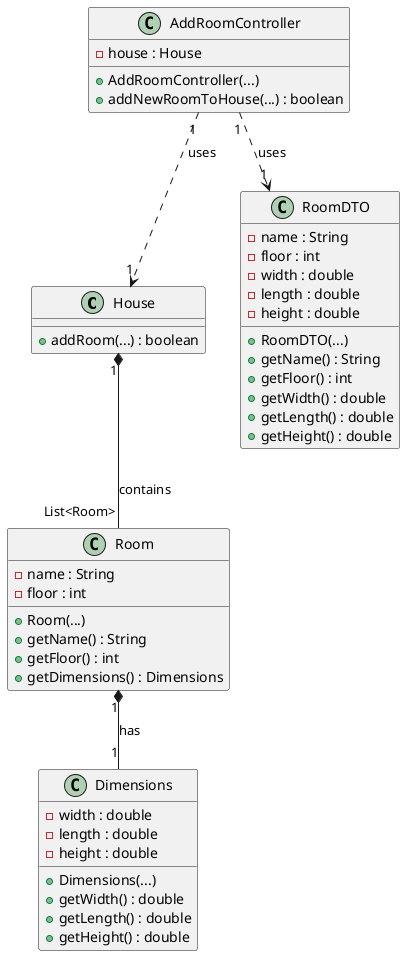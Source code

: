 @startuml

class House {
  + addRoom(...) : boolean
}

class Room {
  - name : String
  - floor : int
  + Room(...)
  + getName() : String
  + getFloor() : int
  + getDimensions() : Dimensions
}

class Dimensions {
  - width : double
  - length : double
  - height : double

  + Dimensions(...)
  + getWidth() : double
  + getLength() : double
  + getHeight() : double
}

class RoomDTO {
  - name : String
  - floor : int
  - width : double
  - length : double
  - height : double

  + RoomDTO(...)
  + getName() : String
  + getFloor() : int
  + getWidth() : double
  + getLength() : double
  + getHeight() : double
}

class AddRoomController {
  - house : House
  + AddRoomController(...)
  + addNewRoomToHouse(...) : boolean
}

AddRoomController "1" ..> "1" House : uses
House "1" *-- "List<Room>" Room : contains
Room "1" *-- "1" Dimensions : has
AddRoomController "1" ..> "1" RoomDTO : uses

@enduml
